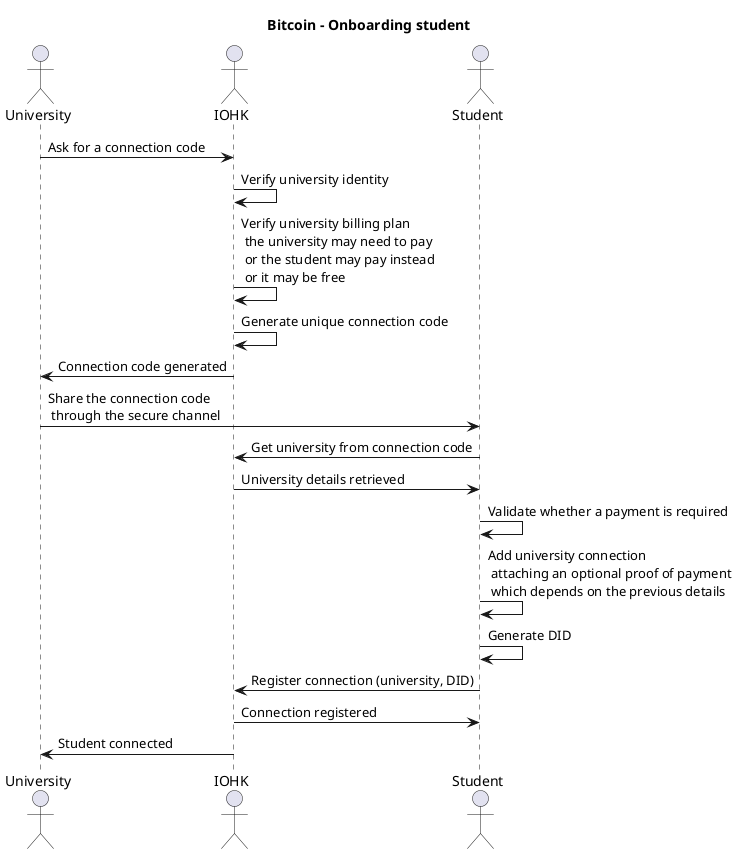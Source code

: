 @startuml
title Bitcoin - Onboarding student

actor University
actor IOHK
actor Student

University -> IOHK : Ask for a connection code
IOHK -> IOHK : Verify university identity
IOHK -> IOHK : Verify university billing plan\n the university may need to pay\n or the student may pay instead \n or it may be free
IOHK -> IOHK : Generate unique connection code
IOHK -> University : Connection code generated

University -> Student : Share the connection code\n through the secure channel
Student -> IOHK : Get university from connection code
IOHK -> Student : University details retrieved
Student -> Student : Validate whether a payment is required
Student -> Student : Add university connection\n attaching an optional proof of payment\n which depends on the previous details

Student -> Student : Generate DID
Student -> IOHK : Register connection (university, DID)
IOHK -> Student : Connection registered
IOHK -> University : Student connected
@enduml
